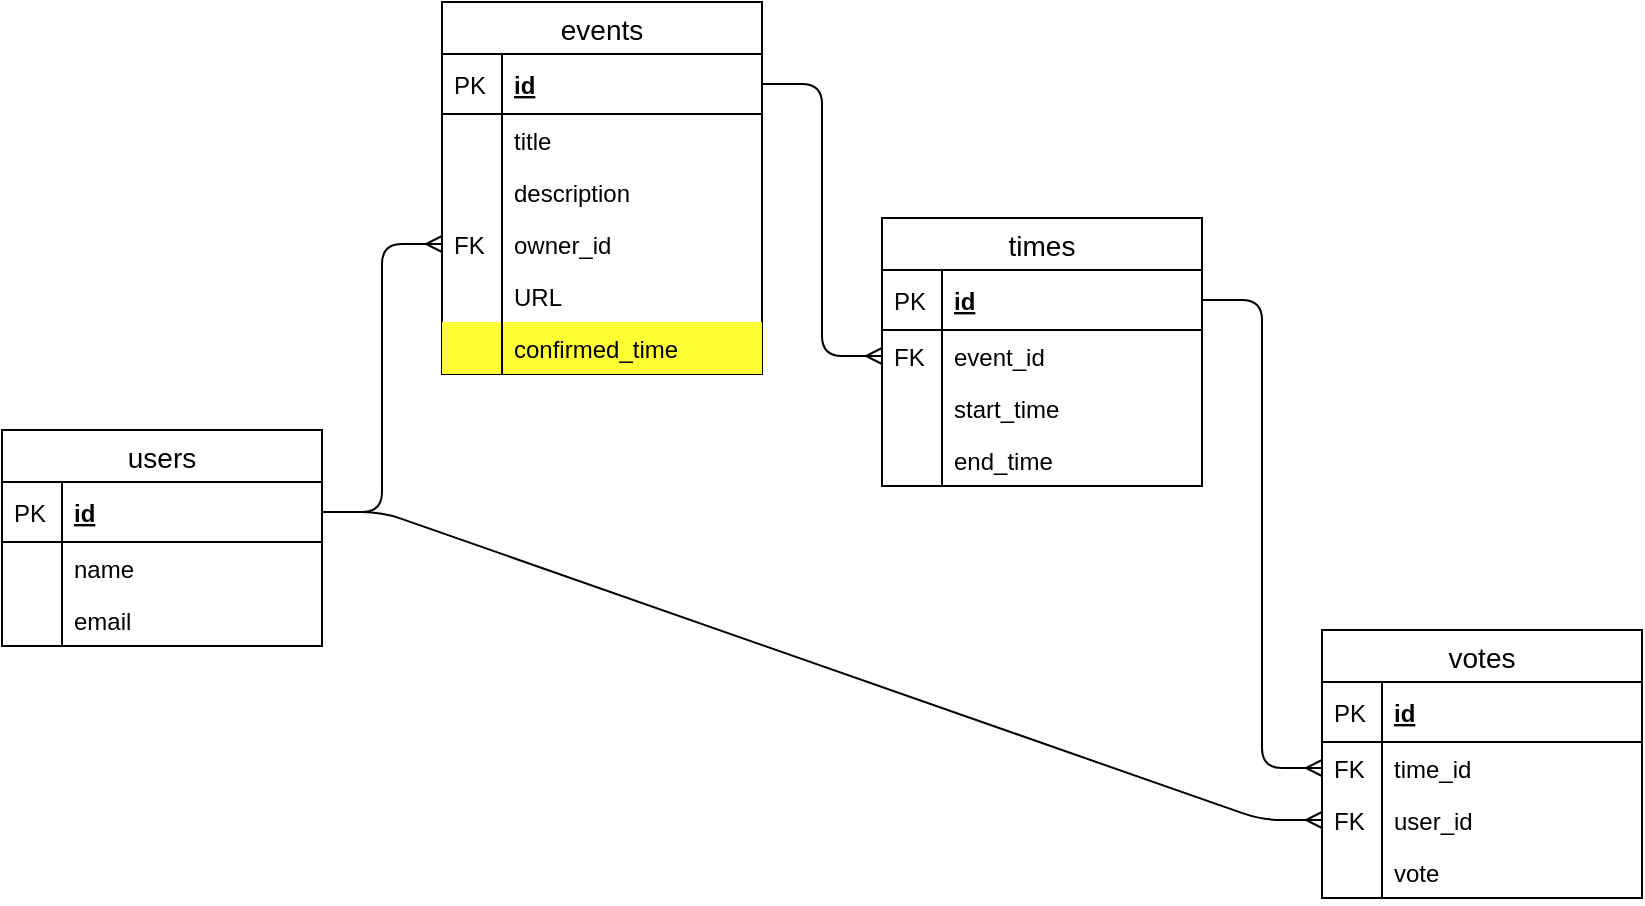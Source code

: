 <mxfile version="12.9.7" type="github">
  <diagram id="C5RBs43oDa-KdzZeNtuy" name="Page-1">
    <mxGraphModel dx="1846" dy="971" grid="1" gridSize="10" guides="1" tooltips="1" connect="1" arrows="1" fold="1" page="1" pageScale="1" pageWidth="827" pageHeight="1169" math="0" shadow="0">
      <root>
        <mxCell id="WIyWlLk6GJQsqaUBKTNV-0" />
        <mxCell id="WIyWlLk6GJQsqaUBKTNV-1" parent="WIyWlLk6GJQsqaUBKTNV-0" />
        <mxCell id="_ewcM-NqU3cuId8VNTFL-47" value="" style="edgeStyle=entityRelationEdgeStyle;fontSize=12;html=1;endArrow=ERmany;exitX=1;exitY=0.5;exitDx=0;exitDy=0;entryX=0;entryY=0.5;entryDx=0;entryDy=0;" edge="1" parent="WIyWlLk6GJQsqaUBKTNV-1" source="_ewcM-NqU3cuId8VNTFL-12" target="_ewcM-NqU3cuId8VNTFL-23">
          <mxGeometry width="100" height="100" relative="1" as="geometry">
            <mxPoint x="407" y="474" as="sourcePoint" />
            <mxPoint x="507" y="374" as="targetPoint" />
          </mxGeometry>
        </mxCell>
        <mxCell id="_ewcM-NqU3cuId8VNTFL-48" value="" style="edgeStyle=entityRelationEdgeStyle;fontSize=12;html=1;endArrow=ERmany;entryX=0;entryY=0.5;entryDx=0;entryDy=0;exitX=1;exitY=0.5;exitDx=0;exitDy=0;" edge="1" parent="WIyWlLk6GJQsqaUBKTNV-1" source="_ewcM-NqU3cuId8VNTFL-21" target="_ewcM-NqU3cuId8VNTFL-43">
          <mxGeometry width="100" height="100" relative="1" as="geometry">
            <mxPoint x="674" y="277" as="sourcePoint" />
            <mxPoint x="774" y="325" as="targetPoint" />
          </mxGeometry>
        </mxCell>
        <mxCell id="_ewcM-NqU3cuId8VNTFL-49" value="" style="edgeStyle=entityRelationEdgeStyle;fontSize=12;html=1;endArrow=ERmany;exitX=1;exitY=0.5;exitDx=0;exitDy=0;entryX=0;entryY=0.5;entryDx=0;entryDy=0;" edge="1" parent="WIyWlLk6GJQsqaUBKTNV-1" source="_ewcM-NqU3cuId8VNTFL-30" target="_ewcM-NqU3cuId8VNTFL-18">
          <mxGeometry width="100" height="100" relative="1" as="geometry">
            <mxPoint x="97" y="257" as="sourcePoint" />
            <mxPoint x="167" y="305" as="targetPoint" />
          </mxGeometry>
        </mxCell>
        <mxCell id="_ewcM-NqU3cuId8VNTFL-50" value="" style="edgeStyle=entityRelationEdgeStyle;fontSize=12;html=1;endArrow=ERmany;exitX=1;exitY=0.5;exitDx=0;exitDy=0;entryX=0;entryY=0.5;entryDx=0;entryDy=0;" edge="1" parent="WIyWlLk6GJQsqaUBKTNV-1" source="_ewcM-NqU3cuId8VNTFL-30" target="_ewcM-NqU3cuId8VNTFL-41">
          <mxGeometry width="100" height="100" relative="1" as="geometry">
            <mxPoint x="97" y="265" as="sourcePoint" />
            <mxPoint x="657" y="514" as="targetPoint" />
          </mxGeometry>
        </mxCell>
        <mxCell id="_ewcM-NqU3cuId8VNTFL-11" value="events" style="swimlane;fontStyle=0;childLayout=stackLayout;horizontal=1;startSize=26;horizontalStack=0;resizeParent=1;resizeParentMax=0;resizeLast=0;collapsible=1;marginBottom=0;align=center;fontSize=14;" vertex="1" parent="WIyWlLk6GJQsqaUBKTNV-1">
          <mxGeometry x="227" y="80" width="160" height="186" as="geometry" />
        </mxCell>
        <mxCell id="_ewcM-NqU3cuId8VNTFL-12" value="id" style="shape=partialRectangle;top=0;left=0;right=0;bottom=1;align=left;verticalAlign=middle;fillColor=none;spacingLeft=34;spacingRight=4;overflow=hidden;rotatable=0;points=[[0,0.5],[1,0.5]];portConstraint=eastwest;dropTarget=0;fontStyle=5;fontSize=12;" vertex="1" parent="_ewcM-NqU3cuId8VNTFL-11">
          <mxGeometry y="26" width="160" height="30" as="geometry" />
        </mxCell>
        <mxCell id="_ewcM-NqU3cuId8VNTFL-13" value="PK" style="shape=partialRectangle;top=0;left=0;bottom=0;fillColor=none;align=left;verticalAlign=middle;spacingLeft=4;spacingRight=4;overflow=hidden;rotatable=0;points=[];portConstraint=eastwest;part=1;fontSize=12;" vertex="1" connectable="0" parent="_ewcM-NqU3cuId8VNTFL-12">
          <mxGeometry width="30" height="30" as="geometry" />
        </mxCell>
        <mxCell id="_ewcM-NqU3cuId8VNTFL-14" value="title" style="shape=partialRectangle;top=0;left=0;right=0;bottom=0;align=left;verticalAlign=top;fillColor=none;spacingLeft=34;spacingRight=4;overflow=hidden;rotatable=0;points=[[0,0.5],[1,0.5]];portConstraint=eastwest;dropTarget=0;fontSize=12;" vertex="1" parent="_ewcM-NqU3cuId8VNTFL-11">
          <mxGeometry y="56" width="160" height="26" as="geometry" />
        </mxCell>
        <mxCell id="_ewcM-NqU3cuId8VNTFL-15" value="" style="shape=partialRectangle;top=0;left=0;bottom=0;fillColor=none;align=left;verticalAlign=top;spacingLeft=4;spacingRight=4;overflow=hidden;rotatable=0;points=[];portConstraint=eastwest;part=1;fontSize=12;" vertex="1" connectable="0" parent="_ewcM-NqU3cuId8VNTFL-14">
          <mxGeometry width="30" height="26" as="geometry" />
        </mxCell>
        <mxCell id="_ewcM-NqU3cuId8VNTFL-16" value="description" style="shape=partialRectangle;top=0;left=0;right=0;bottom=0;align=left;verticalAlign=top;fillColor=none;spacingLeft=34;spacingRight=4;overflow=hidden;rotatable=0;points=[[0,0.5],[1,0.5]];portConstraint=eastwest;dropTarget=0;fontSize=12;" vertex="1" parent="_ewcM-NqU3cuId8VNTFL-11">
          <mxGeometry y="82" width="160" height="26" as="geometry" />
        </mxCell>
        <mxCell id="_ewcM-NqU3cuId8VNTFL-17" value="" style="shape=partialRectangle;top=0;left=0;bottom=0;fillColor=none;align=left;verticalAlign=top;spacingLeft=4;spacingRight=4;overflow=hidden;rotatable=0;points=[];portConstraint=eastwest;part=1;fontSize=12;" vertex="1" connectable="0" parent="_ewcM-NqU3cuId8VNTFL-16">
          <mxGeometry width="30" height="26" as="geometry" />
        </mxCell>
        <mxCell id="_ewcM-NqU3cuId8VNTFL-18" value="owner_id" style="shape=partialRectangle;top=0;left=0;right=0;bottom=0;align=left;verticalAlign=top;fillColor=none;spacingLeft=34;spacingRight=4;overflow=hidden;rotatable=0;points=[[0,0.5],[1,0.5]];portConstraint=eastwest;dropTarget=0;fontSize=12;" vertex="1" parent="_ewcM-NqU3cuId8VNTFL-11">
          <mxGeometry y="108" width="160" height="26" as="geometry" />
        </mxCell>
        <mxCell id="_ewcM-NqU3cuId8VNTFL-19" value="FK" style="shape=partialRectangle;top=0;left=0;bottom=0;fillColor=none;align=left;verticalAlign=top;spacingLeft=4;spacingRight=4;overflow=hidden;rotatable=0;points=[];portConstraint=eastwest;part=1;fontSize=12;" vertex="1" connectable="0" parent="_ewcM-NqU3cuId8VNTFL-18">
          <mxGeometry width="30" height="26" as="geometry" />
        </mxCell>
        <mxCell id="_ewcM-NqU3cuId8VNTFL-51" value="URL" style="shape=partialRectangle;top=0;left=0;right=0;bottom=0;align=left;verticalAlign=top;fillColor=none;spacingLeft=34;spacingRight=4;overflow=hidden;rotatable=0;points=[[0,0.5],[1,0.5]];portConstraint=eastwest;dropTarget=0;fontSize=12;" vertex="1" parent="_ewcM-NqU3cuId8VNTFL-11">
          <mxGeometry y="134" width="160" height="26" as="geometry" />
        </mxCell>
        <mxCell id="_ewcM-NqU3cuId8VNTFL-52" value="" style="shape=partialRectangle;top=0;left=0;bottom=0;fillColor=none;align=left;verticalAlign=top;spacingLeft=4;spacingRight=4;overflow=hidden;rotatable=0;points=[];portConstraint=eastwest;part=1;fontSize=12;" vertex="1" connectable="0" parent="_ewcM-NqU3cuId8VNTFL-51">
          <mxGeometry width="30" height="26" as="geometry" />
        </mxCell>
        <mxCell id="_ewcM-NqU3cuId8VNTFL-53" value="confirmed_time" style="shape=partialRectangle;top=0;left=0;right=0;bottom=0;align=left;verticalAlign=top;fillColor=#FFFF33;spacingLeft=34;spacingRight=4;overflow=hidden;rotatable=0;points=[[0,0.5],[1,0.5]];portConstraint=eastwest;dropTarget=0;fontSize=12;" vertex="1" parent="_ewcM-NqU3cuId8VNTFL-11">
          <mxGeometry y="160" width="160" height="26" as="geometry" />
        </mxCell>
        <mxCell id="_ewcM-NqU3cuId8VNTFL-54" value="" style="shape=partialRectangle;top=0;left=0;bottom=0;fillColor=none;align=left;verticalAlign=top;spacingLeft=4;spacingRight=4;overflow=hidden;rotatable=0;points=[];portConstraint=eastwest;part=1;fontSize=12;" vertex="1" connectable="0" parent="_ewcM-NqU3cuId8VNTFL-53">
          <mxGeometry width="30" height="26" as="geometry" />
        </mxCell>
        <mxCell id="_ewcM-NqU3cuId8VNTFL-29" value="users" style="swimlane;fontStyle=0;childLayout=stackLayout;horizontal=1;startSize=26;horizontalStack=0;resizeParent=1;resizeParentMax=0;resizeLast=0;collapsible=1;marginBottom=0;align=center;fontSize=14;" vertex="1" parent="WIyWlLk6GJQsqaUBKTNV-1">
          <mxGeometry x="7" y="294" width="160" height="108" as="geometry" />
        </mxCell>
        <mxCell id="_ewcM-NqU3cuId8VNTFL-30" value="id" style="shape=partialRectangle;top=0;left=0;right=0;bottom=1;align=left;verticalAlign=middle;fillColor=none;spacingLeft=34;spacingRight=4;overflow=hidden;rotatable=0;points=[[0,0.5],[1,0.5]];portConstraint=eastwest;dropTarget=0;fontStyle=5;fontSize=12;" vertex="1" parent="_ewcM-NqU3cuId8VNTFL-29">
          <mxGeometry y="26" width="160" height="30" as="geometry" />
        </mxCell>
        <mxCell id="_ewcM-NqU3cuId8VNTFL-31" value="PK" style="shape=partialRectangle;top=0;left=0;bottom=0;fillColor=none;align=left;verticalAlign=middle;spacingLeft=4;spacingRight=4;overflow=hidden;rotatable=0;points=[];portConstraint=eastwest;part=1;fontSize=12;" vertex="1" connectable="0" parent="_ewcM-NqU3cuId8VNTFL-30">
          <mxGeometry width="30" height="30" as="geometry" />
        </mxCell>
        <mxCell id="_ewcM-NqU3cuId8VNTFL-32" value="name" style="shape=partialRectangle;top=0;left=0;right=0;bottom=0;align=left;verticalAlign=top;fillColor=none;spacingLeft=34;spacingRight=4;overflow=hidden;rotatable=0;points=[[0,0.5],[1,0.5]];portConstraint=eastwest;dropTarget=0;fontSize=12;" vertex="1" parent="_ewcM-NqU3cuId8VNTFL-29">
          <mxGeometry y="56" width="160" height="26" as="geometry" />
        </mxCell>
        <mxCell id="_ewcM-NqU3cuId8VNTFL-33" value="" style="shape=partialRectangle;top=0;left=0;bottom=0;fillColor=none;align=left;verticalAlign=top;spacingLeft=4;spacingRight=4;overflow=hidden;rotatable=0;points=[];portConstraint=eastwest;part=1;fontSize=12;" vertex="1" connectable="0" parent="_ewcM-NqU3cuId8VNTFL-32">
          <mxGeometry width="30" height="26" as="geometry" />
        </mxCell>
        <mxCell id="_ewcM-NqU3cuId8VNTFL-34" value="email" style="shape=partialRectangle;top=0;left=0;right=0;bottom=0;align=left;verticalAlign=top;fillColor=none;spacingLeft=34;spacingRight=4;overflow=hidden;rotatable=0;points=[[0,0.5],[1,0.5]];portConstraint=eastwest;dropTarget=0;fontSize=12;" vertex="1" parent="_ewcM-NqU3cuId8VNTFL-29">
          <mxGeometry y="82" width="160" height="26" as="geometry" />
        </mxCell>
        <mxCell id="_ewcM-NqU3cuId8VNTFL-35" value="" style="shape=partialRectangle;top=0;left=0;bottom=0;fillColor=none;align=left;verticalAlign=top;spacingLeft=4;spacingRight=4;overflow=hidden;rotatable=0;points=[];portConstraint=eastwest;part=1;fontSize=12;" vertex="1" connectable="0" parent="_ewcM-NqU3cuId8VNTFL-34">
          <mxGeometry width="30" height="26" as="geometry" />
        </mxCell>
        <mxCell id="_ewcM-NqU3cuId8VNTFL-20" value="times" style="swimlane;fontStyle=0;childLayout=stackLayout;horizontal=1;startSize=26;horizontalStack=0;resizeParent=1;resizeParentMax=0;resizeLast=0;collapsible=1;marginBottom=0;align=center;fontSize=14;" vertex="1" parent="WIyWlLk6GJQsqaUBKTNV-1">
          <mxGeometry x="447" y="188" width="160" height="134" as="geometry" />
        </mxCell>
        <mxCell id="_ewcM-NqU3cuId8VNTFL-21" value="id" style="shape=partialRectangle;top=0;left=0;right=0;bottom=1;align=left;verticalAlign=middle;fillColor=none;spacingLeft=34;spacingRight=4;overflow=hidden;rotatable=0;points=[[0,0.5],[1,0.5]];portConstraint=eastwest;dropTarget=0;fontStyle=5;fontSize=12;" vertex="1" parent="_ewcM-NqU3cuId8VNTFL-20">
          <mxGeometry y="26" width="160" height="30" as="geometry" />
        </mxCell>
        <mxCell id="_ewcM-NqU3cuId8VNTFL-22" value="PK" style="shape=partialRectangle;top=0;left=0;bottom=0;fillColor=none;align=left;verticalAlign=middle;spacingLeft=4;spacingRight=4;overflow=hidden;rotatable=0;points=[];portConstraint=eastwest;part=1;fontSize=12;" vertex="1" connectable="0" parent="_ewcM-NqU3cuId8VNTFL-21">
          <mxGeometry width="30" height="30" as="geometry" />
        </mxCell>
        <mxCell id="_ewcM-NqU3cuId8VNTFL-23" value="event_id" style="shape=partialRectangle;top=0;left=0;right=0;bottom=0;align=left;verticalAlign=top;fillColor=none;spacingLeft=34;spacingRight=4;overflow=hidden;rotatable=0;points=[[0,0.5],[1,0.5]];portConstraint=eastwest;dropTarget=0;fontSize=12;" vertex="1" parent="_ewcM-NqU3cuId8VNTFL-20">
          <mxGeometry y="56" width="160" height="26" as="geometry" />
        </mxCell>
        <mxCell id="_ewcM-NqU3cuId8VNTFL-24" value="FK" style="shape=partialRectangle;top=0;left=0;bottom=0;fillColor=none;align=left;verticalAlign=top;spacingLeft=4;spacingRight=4;overflow=hidden;rotatable=0;points=[];portConstraint=eastwest;part=1;fontSize=12;" vertex="1" connectable="0" parent="_ewcM-NqU3cuId8VNTFL-23">
          <mxGeometry width="30" height="26" as="geometry" />
        </mxCell>
        <mxCell id="_ewcM-NqU3cuId8VNTFL-25" value="start_time" style="shape=partialRectangle;top=0;left=0;right=0;bottom=0;align=left;verticalAlign=top;fillColor=none;spacingLeft=34;spacingRight=4;overflow=hidden;rotatable=0;points=[[0,0.5],[1,0.5]];portConstraint=eastwest;dropTarget=0;fontSize=12;" vertex="1" parent="_ewcM-NqU3cuId8VNTFL-20">
          <mxGeometry y="82" width="160" height="26" as="geometry" />
        </mxCell>
        <mxCell id="_ewcM-NqU3cuId8VNTFL-26" value="" style="shape=partialRectangle;top=0;left=0;bottom=0;fillColor=none;align=left;verticalAlign=top;spacingLeft=4;spacingRight=4;overflow=hidden;rotatable=0;points=[];portConstraint=eastwest;part=1;fontSize=12;" vertex="1" connectable="0" parent="_ewcM-NqU3cuId8VNTFL-25">
          <mxGeometry width="30" height="26" as="geometry" />
        </mxCell>
        <mxCell id="_ewcM-NqU3cuId8VNTFL-27" value="end_time" style="shape=partialRectangle;top=0;left=0;right=0;bottom=0;align=left;verticalAlign=top;fillColor=none;spacingLeft=34;spacingRight=4;overflow=hidden;rotatable=0;points=[[0,0.5],[1,0.5]];portConstraint=eastwest;dropTarget=0;fontSize=12;" vertex="1" parent="_ewcM-NqU3cuId8VNTFL-20">
          <mxGeometry y="108" width="160" height="26" as="geometry" />
        </mxCell>
        <mxCell id="_ewcM-NqU3cuId8VNTFL-28" value="" style="shape=partialRectangle;top=0;left=0;bottom=0;fillColor=none;align=left;verticalAlign=top;spacingLeft=4;spacingRight=4;overflow=hidden;rotatable=0;points=[];portConstraint=eastwest;part=1;fontSize=12;" vertex="1" connectable="0" parent="_ewcM-NqU3cuId8VNTFL-27">
          <mxGeometry width="30" height="26" as="geometry" />
        </mxCell>
        <mxCell id="_ewcM-NqU3cuId8VNTFL-38" value="votes" style="swimlane;fontStyle=0;childLayout=stackLayout;horizontal=1;startSize=26;horizontalStack=0;resizeParent=1;resizeParentMax=0;resizeLast=0;collapsible=1;marginBottom=0;align=center;fontSize=14;" vertex="1" parent="WIyWlLk6GJQsqaUBKTNV-1">
          <mxGeometry x="667" y="394" width="160" height="134" as="geometry" />
        </mxCell>
        <mxCell id="_ewcM-NqU3cuId8VNTFL-39" value="id" style="shape=partialRectangle;top=0;left=0;right=0;bottom=1;align=left;verticalAlign=middle;fillColor=none;spacingLeft=34;spacingRight=4;overflow=hidden;rotatable=0;points=[[0,0.5],[1,0.5]];portConstraint=eastwest;dropTarget=0;fontStyle=5;fontSize=12;" vertex="1" parent="_ewcM-NqU3cuId8VNTFL-38">
          <mxGeometry y="26" width="160" height="30" as="geometry" />
        </mxCell>
        <mxCell id="_ewcM-NqU3cuId8VNTFL-40" value="PK" style="shape=partialRectangle;top=0;left=0;bottom=0;fillColor=none;align=left;verticalAlign=middle;spacingLeft=4;spacingRight=4;overflow=hidden;rotatable=0;points=[];portConstraint=eastwest;part=1;fontSize=12;" vertex="1" connectable="0" parent="_ewcM-NqU3cuId8VNTFL-39">
          <mxGeometry width="30" height="30" as="geometry" />
        </mxCell>
        <mxCell id="_ewcM-NqU3cuId8VNTFL-43" value="time_id" style="shape=partialRectangle;top=0;left=0;right=0;bottom=0;align=left;verticalAlign=top;fillColor=none;spacingLeft=34;spacingRight=4;overflow=hidden;rotatable=0;points=[[0,0.5],[1,0.5]];portConstraint=eastwest;dropTarget=0;fontSize=12;" vertex="1" parent="_ewcM-NqU3cuId8VNTFL-38">
          <mxGeometry y="56" width="160" height="26" as="geometry" />
        </mxCell>
        <mxCell id="_ewcM-NqU3cuId8VNTFL-44" value="FK" style="shape=partialRectangle;top=0;left=0;bottom=0;fillColor=none;align=left;verticalAlign=top;spacingLeft=4;spacingRight=4;overflow=hidden;rotatable=0;points=[];portConstraint=eastwest;part=1;fontSize=12;" vertex="1" connectable="0" parent="_ewcM-NqU3cuId8VNTFL-43">
          <mxGeometry width="30" height="26" as="geometry" />
        </mxCell>
        <mxCell id="_ewcM-NqU3cuId8VNTFL-41" value="user_id" style="shape=partialRectangle;top=0;left=0;right=0;bottom=0;align=left;verticalAlign=top;fillColor=none;spacingLeft=34;spacingRight=4;overflow=hidden;rotatable=0;points=[[0,0.5],[1,0.5]];portConstraint=eastwest;dropTarget=0;fontSize=12;" vertex="1" parent="_ewcM-NqU3cuId8VNTFL-38">
          <mxGeometry y="82" width="160" height="26" as="geometry" />
        </mxCell>
        <mxCell id="_ewcM-NqU3cuId8VNTFL-42" value="FK" style="shape=partialRectangle;top=0;left=0;bottom=0;fillColor=none;align=left;verticalAlign=top;spacingLeft=4;spacingRight=4;overflow=hidden;rotatable=0;points=[];portConstraint=eastwest;part=1;fontSize=12;" vertex="1" connectable="0" parent="_ewcM-NqU3cuId8VNTFL-41">
          <mxGeometry width="30" height="26" as="geometry" />
        </mxCell>
        <mxCell id="_ewcM-NqU3cuId8VNTFL-45" value="vote" style="shape=partialRectangle;top=0;left=0;right=0;bottom=0;align=left;verticalAlign=top;fillColor=none;spacingLeft=34;spacingRight=4;overflow=hidden;rotatable=0;points=[[0,0.5],[1,0.5]];portConstraint=eastwest;dropTarget=0;fontSize=12;" vertex="1" parent="_ewcM-NqU3cuId8VNTFL-38">
          <mxGeometry y="108" width="160" height="26" as="geometry" />
        </mxCell>
        <mxCell id="_ewcM-NqU3cuId8VNTFL-46" value="" style="shape=partialRectangle;top=0;left=0;bottom=0;fillColor=none;align=left;verticalAlign=top;spacingLeft=4;spacingRight=4;overflow=hidden;rotatable=0;points=[];portConstraint=eastwest;part=1;fontSize=12;" vertex="1" connectable="0" parent="_ewcM-NqU3cuId8VNTFL-45">
          <mxGeometry width="30" height="26" as="geometry" />
        </mxCell>
      </root>
    </mxGraphModel>
  </diagram>
</mxfile>
